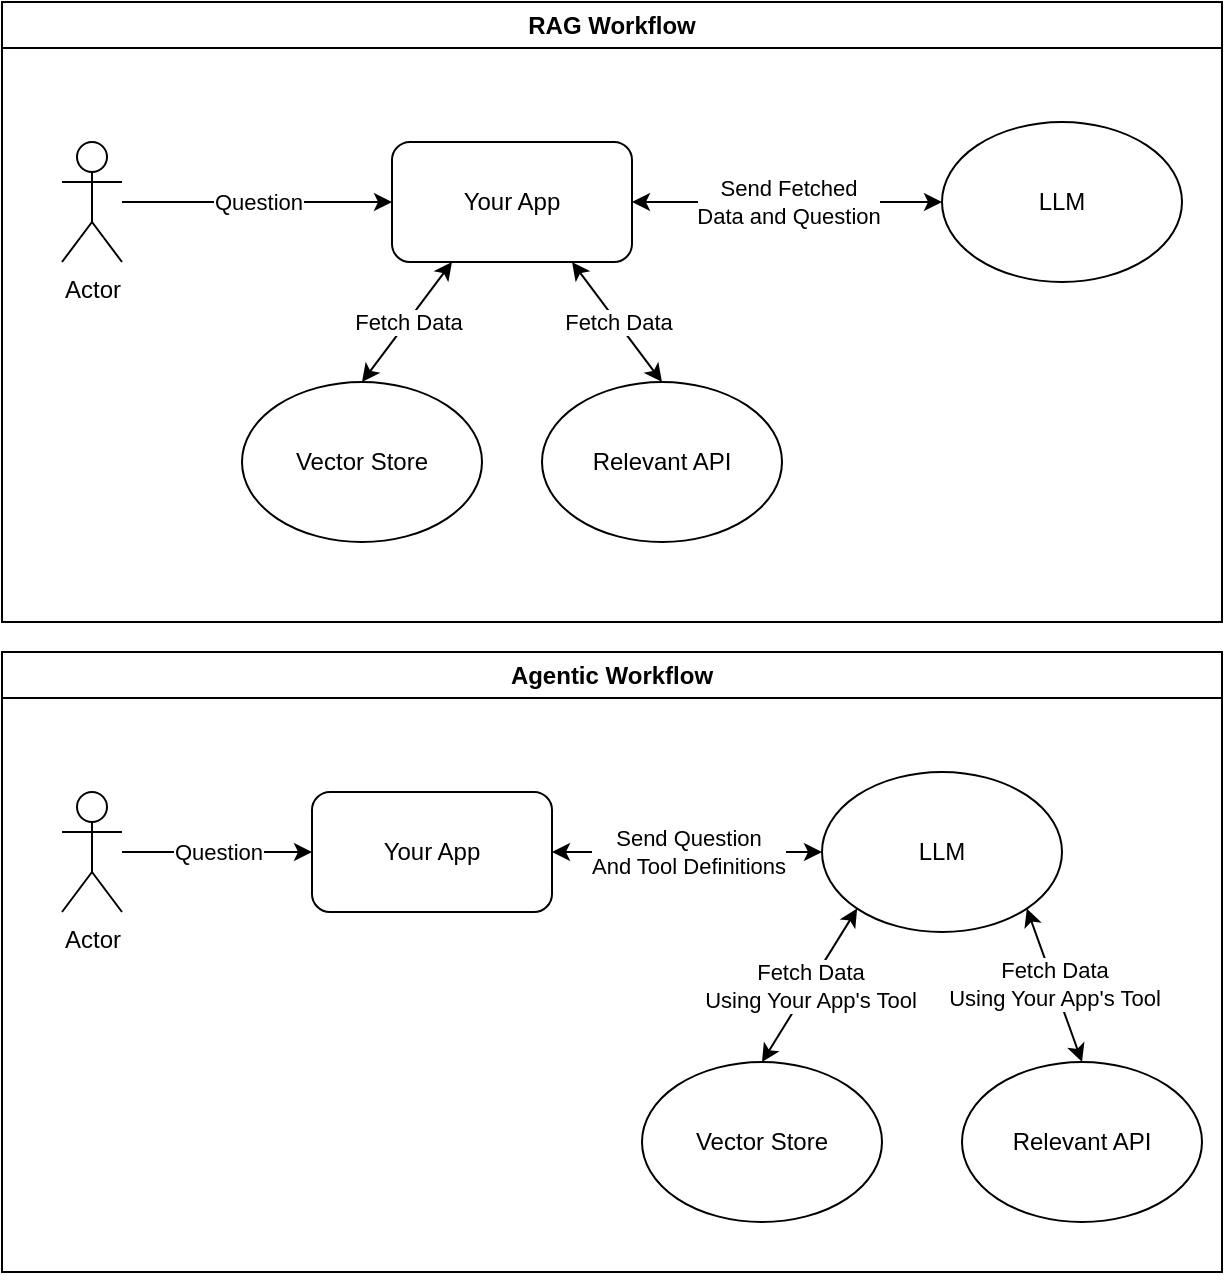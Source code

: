 <mxfile>
    <diagram id="g9IzFdIgf6HGvcq9mrvx" name="Page-1">
        <mxGraphModel dx="1015" dy="1198" grid="1" gridSize="10" guides="1" tooltips="1" connect="1" arrows="1" fold="1" page="1" pageScale="1" pageWidth="850" pageHeight="1100" math="0" shadow="0">
            <root>
                <mxCell id="0"/>
                <mxCell id="1" parent="0"/>
                <mxCell id="2" value="RAG Workflow" style="swimlane;whiteSpace=wrap;html=1;" vertex="1" parent="1">
                    <mxGeometry x="150" y="70" width="610" height="310" as="geometry"/>
                </mxCell>
                <mxCell id="4" value="LLM" style="ellipse;whiteSpace=wrap;html=1;" vertex="1" parent="2">
                    <mxGeometry x="470" y="60" width="120" height="80" as="geometry"/>
                </mxCell>
                <mxCell id="18" value="Question" style="edgeStyle=none;html=1;entryX=0;entryY=0.5;entryDx=0;entryDy=0;" edge="1" parent="2" source="6" target="8">
                    <mxGeometry relative="1" as="geometry"/>
                </mxCell>
                <mxCell id="6" value="Actor" style="shape=umlActor;verticalLabelPosition=bottom;verticalAlign=top;html=1;outlineConnect=0;" vertex="1" parent="2">
                    <mxGeometry x="30" y="70" width="30" height="60" as="geometry"/>
                </mxCell>
                <mxCell id="8" value="Your App" style="rounded=1;whiteSpace=wrap;html=1;" vertex="1" parent="2">
                    <mxGeometry x="195" y="70" width="120" height="60" as="geometry"/>
                </mxCell>
                <mxCell id="14" value="Vector Store" style="ellipse;whiteSpace=wrap;html=1;" vertex="1" parent="2">
                    <mxGeometry x="120" y="190" width="120" height="80" as="geometry"/>
                </mxCell>
                <mxCell id="15" value="Relevant API" style="ellipse;whiteSpace=wrap;html=1;" vertex="1" parent="2">
                    <mxGeometry x="270" y="190" width="120" height="80" as="geometry"/>
                </mxCell>
                <mxCell id="21" value="Fetch Data" style="endArrow=classic;startArrow=classic;html=1;entryX=0.25;entryY=1;entryDx=0;entryDy=0;exitX=0.5;exitY=0;exitDx=0;exitDy=0;" edge="1" parent="2" source="14" target="8">
                    <mxGeometry width="50" height="50" relative="1" as="geometry">
                        <mxPoint x="200" y="190" as="sourcePoint"/>
                        <mxPoint x="250" y="140" as="targetPoint"/>
                    </mxGeometry>
                </mxCell>
                <mxCell id="22" value="Fetch Data" style="endArrow=classic;startArrow=classic;html=1;entryX=0.75;entryY=1;entryDx=0;entryDy=0;exitX=0.5;exitY=0;exitDx=0;exitDy=0;" edge="1" parent="2" source="15" target="8">
                    <mxGeometry width="50" height="50" relative="1" as="geometry">
                        <mxPoint x="190" y="200" as="sourcePoint"/>
                        <mxPoint x="235" y="140" as="targetPoint"/>
                    </mxGeometry>
                </mxCell>
                <mxCell id="23" value="Send Fetched&lt;br&gt;Data and Question" style="endArrow=classic;startArrow=classic;html=1;entryX=1;entryY=0.5;entryDx=0;entryDy=0;exitX=0;exitY=0.5;exitDx=0;exitDy=0;" edge="1" parent="2" source="4" target="8">
                    <mxGeometry width="50" height="50" relative="1" as="geometry">
                        <mxPoint x="340" y="200" as="sourcePoint"/>
                        <mxPoint x="295" y="140" as="targetPoint"/>
                    </mxGeometry>
                </mxCell>
                <mxCell id="24" value="Agentic Workflow" style="swimlane;whiteSpace=wrap;html=1;" vertex="1" parent="1">
                    <mxGeometry x="150" y="395" width="610" height="310" as="geometry"/>
                </mxCell>
                <mxCell id="25" value="LLM" style="ellipse;whiteSpace=wrap;html=1;" vertex="1" parent="24">
                    <mxGeometry x="410" y="60" width="120" height="80" as="geometry"/>
                </mxCell>
                <mxCell id="26" value="Question" style="edgeStyle=none;html=1;entryX=0;entryY=0.5;entryDx=0;entryDy=0;" edge="1" parent="24" source="27" target="28">
                    <mxGeometry relative="1" as="geometry"/>
                </mxCell>
                <mxCell id="27" value="Actor" style="shape=umlActor;verticalLabelPosition=bottom;verticalAlign=top;html=1;outlineConnect=0;" vertex="1" parent="24">
                    <mxGeometry x="30" y="70" width="30" height="60" as="geometry"/>
                </mxCell>
                <mxCell id="28" value="Your App" style="rounded=1;whiteSpace=wrap;html=1;" vertex="1" parent="24">
                    <mxGeometry x="155" y="70" width="120" height="60" as="geometry"/>
                </mxCell>
                <mxCell id="29" value="Vector Store" style="ellipse;whiteSpace=wrap;html=1;" vertex="1" parent="24">
                    <mxGeometry x="320" y="205" width="120" height="80" as="geometry"/>
                </mxCell>
                <mxCell id="30" value="Relevant API" style="ellipse;whiteSpace=wrap;html=1;" vertex="1" parent="24">
                    <mxGeometry x="480" y="205" width="120" height="80" as="geometry"/>
                </mxCell>
                <mxCell id="31" value="Fetch Data&lt;br&gt;Using Your App's Tool" style="endArrow=classic;startArrow=classic;html=1;entryX=0;entryY=1;entryDx=0;entryDy=0;exitX=0.5;exitY=0;exitDx=0;exitDy=0;" edge="1" parent="24" source="29" target="25">
                    <mxGeometry width="50" height="50" relative="1" as="geometry">
                        <mxPoint x="200" y="190" as="sourcePoint"/>
                        <mxPoint x="250" y="140" as="targetPoint"/>
                    </mxGeometry>
                </mxCell>
                <mxCell id="32" value="Fetch Data&lt;br&gt;Using Your App's Tool" style="endArrow=classic;startArrow=classic;html=1;entryX=1;entryY=1;entryDx=0;entryDy=0;exitX=0.5;exitY=0;exitDx=0;exitDy=0;" edge="1" parent="24" source="30" target="25">
                    <mxGeometry width="50" height="50" relative="1" as="geometry">
                        <mxPoint x="190" y="200" as="sourcePoint"/>
                        <mxPoint x="235" y="140" as="targetPoint"/>
                    </mxGeometry>
                </mxCell>
                <mxCell id="33" value="Send Question&lt;br&gt;And Tool Definitions" style="endArrow=classic;startArrow=classic;html=1;entryX=1;entryY=0.5;entryDx=0;entryDy=0;exitX=0;exitY=0.5;exitDx=0;exitDy=0;" edge="1" parent="24" source="25" target="28">
                    <mxGeometry width="50" height="50" relative="1" as="geometry">
                        <mxPoint x="340" y="200" as="sourcePoint"/>
                        <mxPoint x="295" y="140" as="targetPoint"/>
                    </mxGeometry>
                </mxCell>
            </root>
        </mxGraphModel>
    </diagram>
</mxfile>
